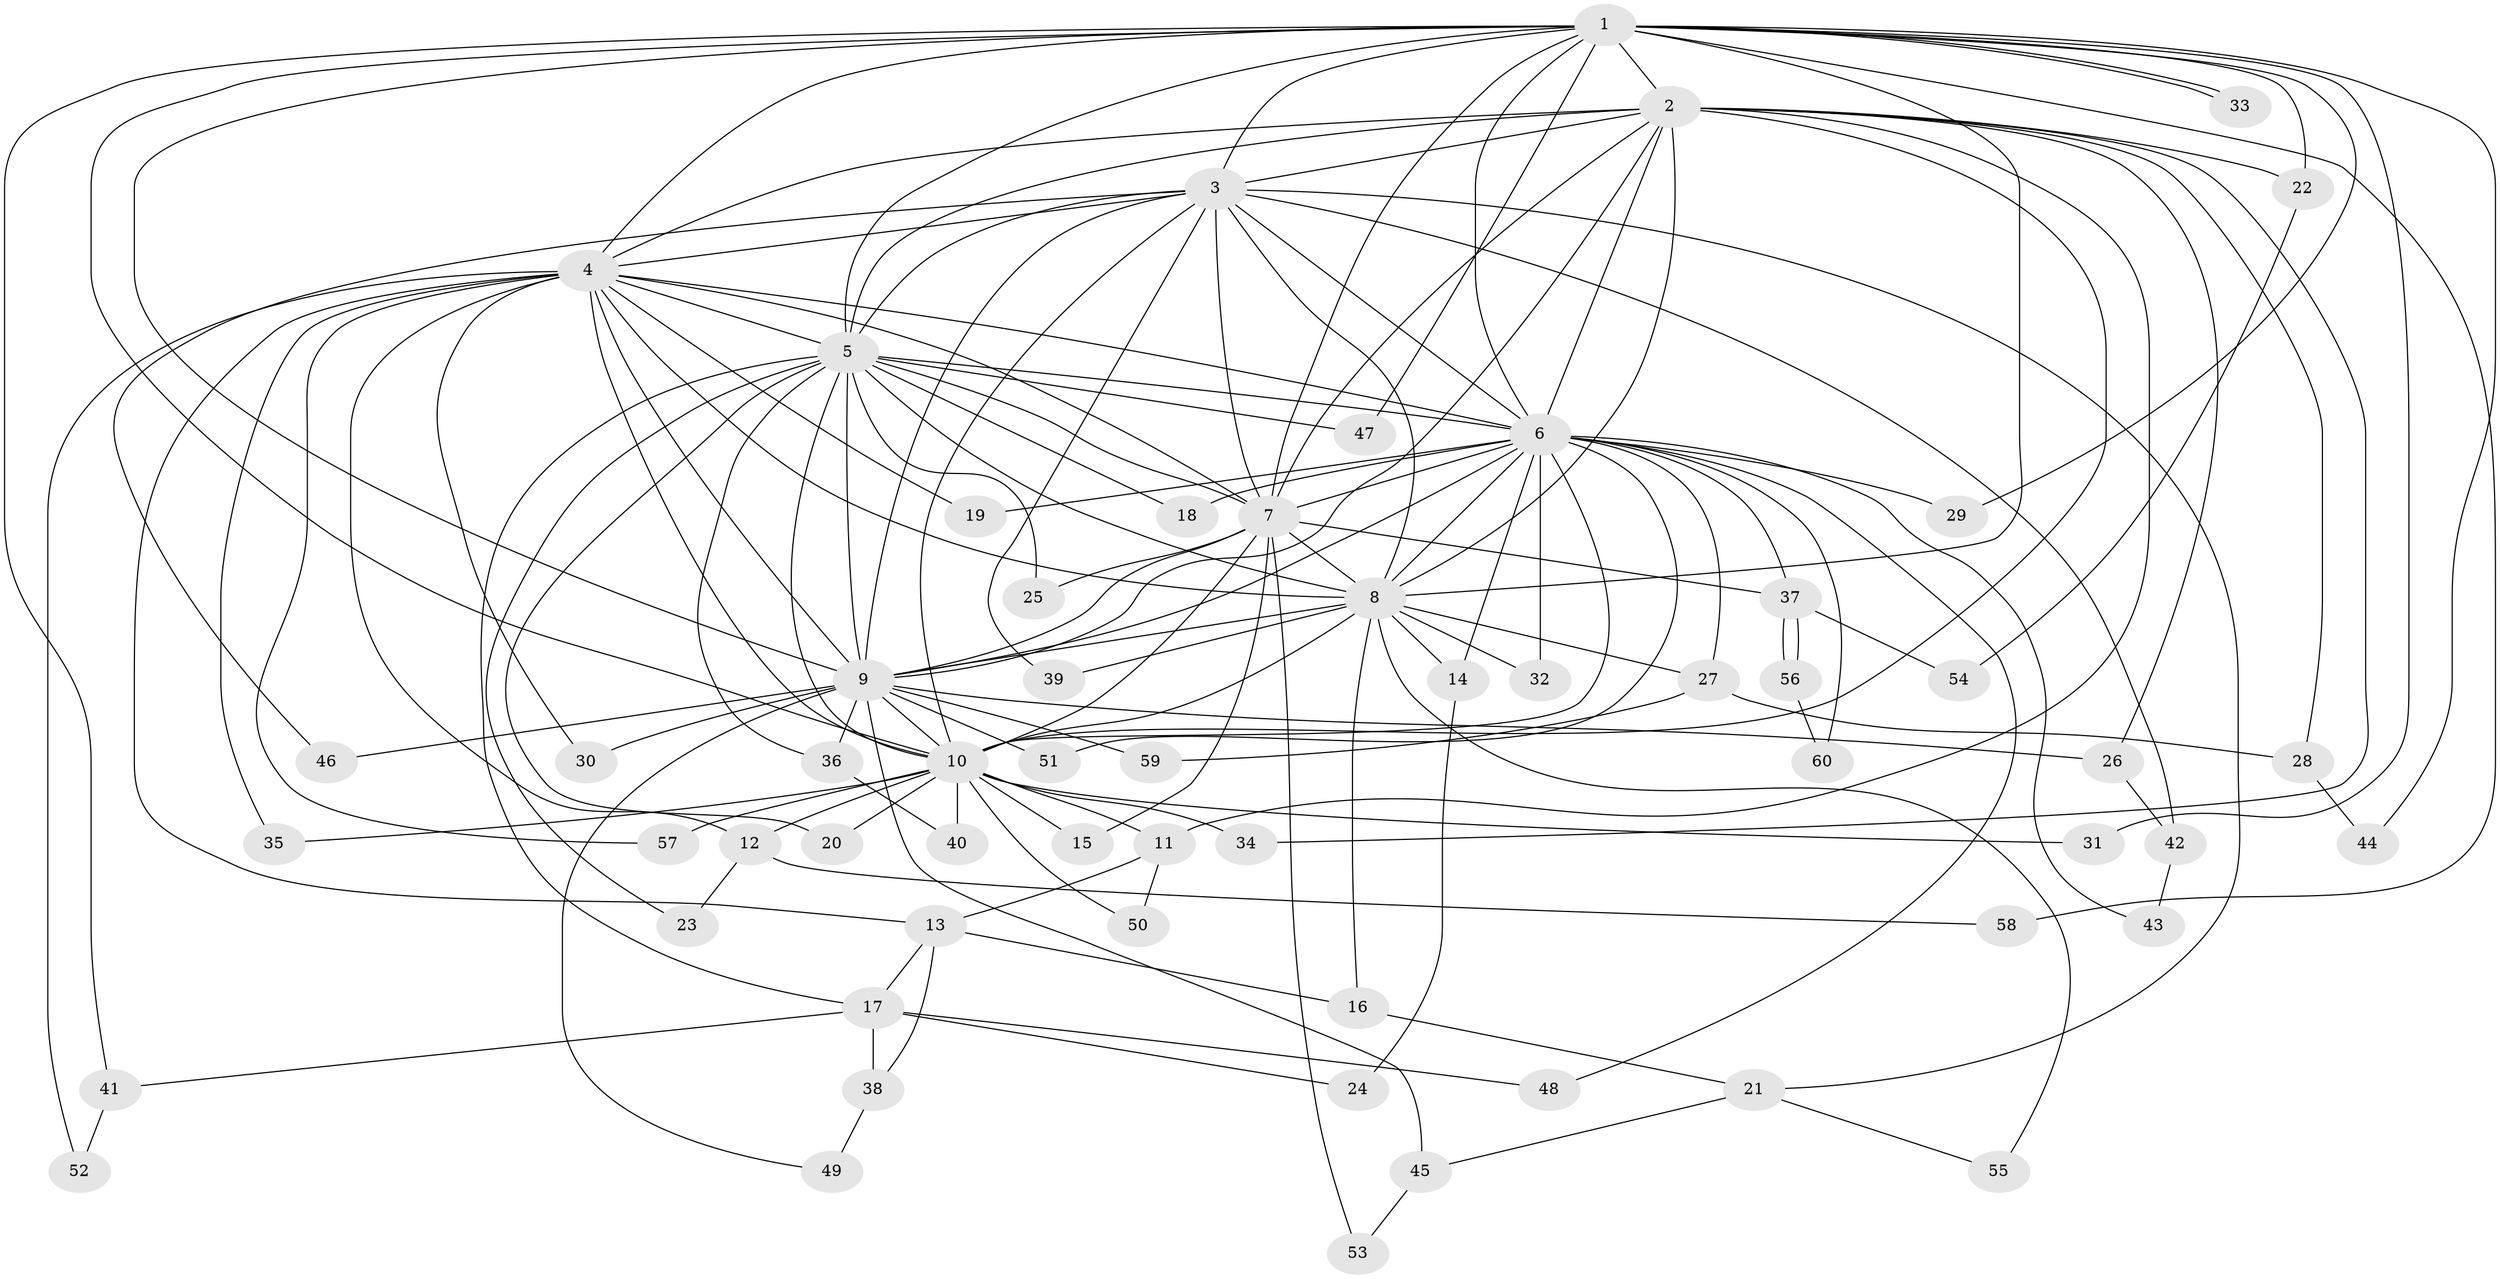// Generated by graph-tools (version 1.1) at 2025/34/03/09/25 02:34:59]
// undirected, 60 vertices, 145 edges
graph export_dot {
graph [start="1"]
  node [color=gray90,style=filled];
  1;
  2;
  3;
  4;
  5;
  6;
  7;
  8;
  9;
  10;
  11;
  12;
  13;
  14;
  15;
  16;
  17;
  18;
  19;
  20;
  21;
  22;
  23;
  24;
  25;
  26;
  27;
  28;
  29;
  30;
  31;
  32;
  33;
  34;
  35;
  36;
  37;
  38;
  39;
  40;
  41;
  42;
  43;
  44;
  45;
  46;
  47;
  48;
  49;
  50;
  51;
  52;
  53;
  54;
  55;
  56;
  57;
  58;
  59;
  60;
  1 -- 2;
  1 -- 3;
  1 -- 4;
  1 -- 5;
  1 -- 6;
  1 -- 7;
  1 -- 8;
  1 -- 9;
  1 -- 10;
  1 -- 22;
  1 -- 29;
  1 -- 31;
  1 -- 33;
  1 -- 33;
  1 -- 41;
  1 -- 44;
  1 -- 47;
  1 -- 58;
  2 -- 3;
  2 -- 4;
  2 -- 5;
  2 -- 6;
  2 -- 7;
  2 -- 8;
  2 -- 9;
  2 -- 10;
  2 -- 11;
  2 -- 22;
  2 -- 26;
  2 -- 28;
  2 -- 34;
  3 -- 4;
  3 -- 5;
  3 -- 6;
  3 -- 7;
  3 -- 8;
  3 -- 9;
  3 -- 10;
  3 -- 21;
  3 -- 39;
  3 -- 42;
  3 -- 46;
  4 -- 5;
  4 -- 6;
  4 -- 7;
  4 -- 8;
  4 -- 9;
  4 -- 10;
  4 -- 12;
  4 -- 13;
  4 -- 19;
  4 -- 30;
  4 -- 35;
  4 -- 52;
  4 -- 57;
  5 -- 6;
  5 -- 7;
  5 -- 8;
  5 -- 9;
  5 -- 10;
  5 -- 17;
  5 -- 18;
  5 -- 20;
  5 -- 23;
  5 -- 25;
  5 -- 36;
  5 -- 47;
  6 -- 7;
  6 -- 8;
  6 -- 9;
  6 -- 10;
  6 -- 14;
  6 -- 18;
  6 -- 19;
  6 -- 27;
  6 -- 29;
  6 -- 32;
  6 -- 37;
  6 -- 43;
  6 -- 48;
  6 -- 51;
  6 -- 60;
  7 -- 8;
  7 -- 9;
  7 -- 10;
  7 -- 15;
  7 -- 25;
  7 -- 37;
  7 -- 53;
  8 -- 9;
  8 -- 10;
  8 -- 14;
  8 -- 16;
  8 -- 27;
  8 -- 32;
  8 -- 39;
  8 -- 55;
  9 -- 10;
  9 -- 26;
  9 -- 30;
  9 -- 36;
  9 -- 45;
  9 -- 46;
  9 -- 49;
  9 -- 51;
  9 -- 59;
  10 -- 11;
  10 -- 12;
  10 -- 15;
  10 -- 20;
  10 -- 31;
  10 -- 34;
  10 -- 35;
  10 -- 40;
  10 -- 50;
  10 -- 57;
  11 -- 13;
  11 -- 50;
  12 -- 23;
  12 -- 58;
  13 -- 16;
  13 -- 17;
  13 -- 38;
  14 -- 24;
  16 -- 21;
  17 -- 24;
  17 -- 38;
  17 -- 41;
  17 -- 48;
  21 -- 45;
  21 -- 55;
  22 -- 54;
  26 -- 42;
  27 -- 28;
  27 -- 59;
  28 -- 44;
  36 -- 40;
  37 -- 54;
  37 -- 56;
  37 -- 56;
  38 -- 49;
  41 -- 52;
  42 -- 43;
  45 -- 53;
  56 -- 60;
}
